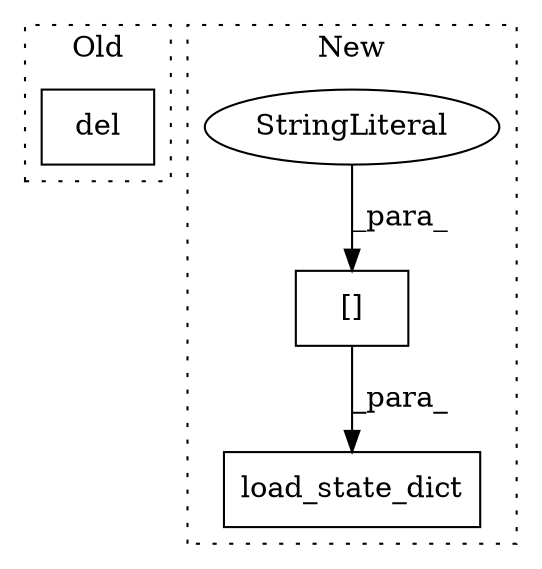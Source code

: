 digraph G {
subgraph cluster0 {
1 [label="del" a="32" s="7506,7537" l="4,1" shape="box"];
label = "Old";
style="dotted";
}
subgraph cluster1 {
2 [label="load_state_dict" a="32" s="6610,6648" l="16,1" shape="box"];
3 [label="[]" a="2" s="6626,6647" l="12,1" shape="box"];
4 [label="StringLiteral" a="45" s="6638" l="9" shape="ellipse"];
label = "New";
style="dotted";
}
3 -> 2 [label="_para_"];
4 -> 3 [label="_para_"];
}